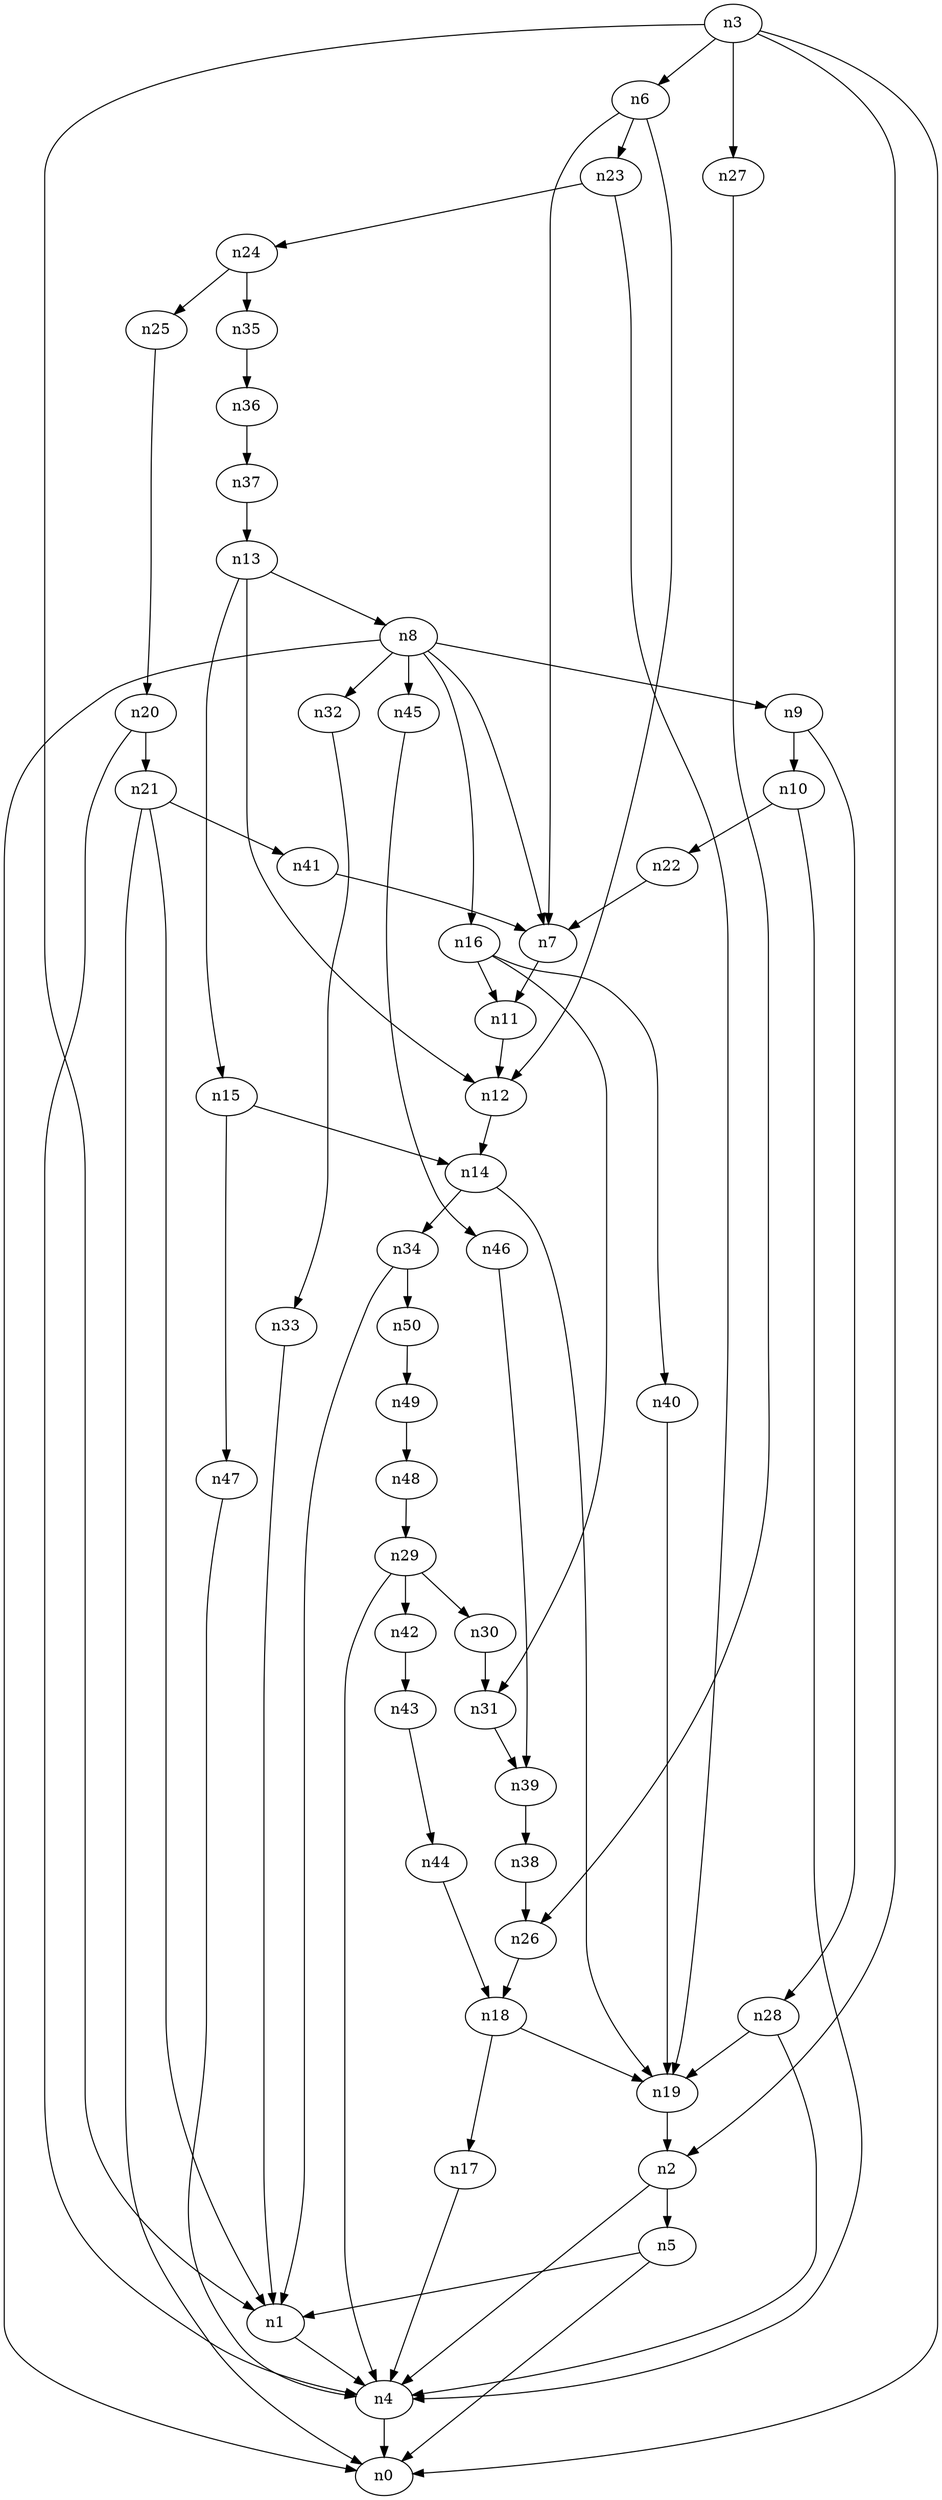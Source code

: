 digraph G {
	n1 -> n4	 [_graphml_id=e4];
	n2 -> n4	 [_graphml_id=e7];
	n2 -> n5	 [_graphml_id=e8];
	n3 -> n0	 [_graphml_id=e0];
	n3 -> n1	 [_graphml_id=e3];
	n3 -> n2	 [_graphml_id=e6];
	n3 -> n6	 [_graphml_id=e9];
	n3 -> n27	 [_graphml_id=e41];
	n4 -> n0	 [_graphml_id=e1];
	n5 -> n0	 [_graphml_id=e2];
	n5 -> n1	 [_graphml_id=e5];
	n6 -> n7	 [_graphml_id=e10];
	n6 -> n12	 [_graphml_id=e34];
	n6 -> n23	 [_graphml_id=e76];
	n7 -> n11	 [_graphml_id=e16];
	n8 -> n0	 [_graphml_id=e12];
	n8 -> n7	 [_graphml_id=e11];
	n8 -> n9	 [_graphml_id=e13];
	n8 -> n16	 [_graphml_id=e24];
	n8 -> n32	 [_graphml_id=e49];
	n8 -> n45	 [_graphml_id=e71];
	n9 -> n10	 [_graphml_id=e14];
	n9 -> n28	 [_graphml_id=e54];
	n10 -> n4	 [_graphml_id=e15];
	n10 -> n22	 [_graphml_id=e33];
	n11 -> n12	 [_graphml_id=e17];
	n12 -> n14	 [_graphml_id=e20];
	n13 -> n8	 [_graphml_id=e19];
	n13 -> n12	 [_graphml_id=e18];
	n13 -> n15	 [_graphml_id=e22];
	n14 -> n19	 [_graphml_id=e28];
	n14 -> n34	 [_graphml_id=e53];
	n15 -> n14	 [_graphml_id=e21];
	n15 -> n47	 [_graphml_id=e74];
	n16 -> n11	 [_graphml_id=e23];
	n16 -> n31	 [_graphml_id=e48];
	n16 -> n40	 [_graphml_id=e63];
	n17 -> n4	 [_graphml_id=e25];
	n18 -> n17	 [_graphml_id=e26];
	n18 -> n19	 [_graphml_id=e27];
	n19 -> n2	 [_graphml_id=e66];
	n20 -> n4	 [_graphml_id=e29];
	n20 -> n21	 [_graphml_id=e30];
	n21 -> n0	 [_graphml_id=e44];
	n21 -> n1	 [_graphml_id=e31];
	n21 -> n41	 [_graphml_id=e65];
	n22 -> n7	 [_graphml_id=e32];
	n23 -> n19	 [_graphml_id=e35];
	n23 -> n24	 [_graphml_id=e36];
	n24 -> n25	 [_graphml_id=e37];
	n24 -> n35	 [_graphml_id=e55];
	n25 -> n20	 [_graphml_id=e38];
	n26 -> n18	 [_graphml_id=e39];
	n27 -> n26	 [_graphml_id=e40];
	n28 -> n4	 [_graphml_id=e43];
	n28 -> n19	 [_graphml_id=e42];
	n29 -> n4	 [_graphml_id=e45];
	n29 -> n30	 [_graphml_id=e46];
	n29 -> n42	 [_graphml_id=e67];
	n30 -> n31	 [_graphml_id=e47];
	n31 -> n39	 [_graphml_id=e61];
	n32 -> n33	 [_graphml_id=e50];
	n33 -> n1	 [_graphml_id=e51];
	n34 -> n1	 [_graphml_id=e52];
	n34 -> n50	 [_graphml_id=e80];
	n35 -> n36	 [_graphml_id=e56];
	n36 -> n37	 [_graphml_id=e57];
	n37 -> n13	 [_graphml_id=e58];
	n38 -> n26	 [_graphml_id=e59];
	n39 -> n38	 [_graphml_id=e60];
	n40 -> n19	 [_graphml_id=e62];
	n41 -> n7	 [_graphml_id=e64];
	n42 -> n43	 [_graphml_id=e68];
	n43 -> n44	 [_graphml_id=e69];
	n44 -> n18	 [_graphml_id=e70];
	n45 -> n46	 [_graphml_id=e72];
	n46 -> n39	 [_graphml_id=e73];
	n47 -> n4	 [_graphml_id=e75];
	n48 -> n29	 [_graphml_id=e77];
	n49 -> n48	 [_graphml_id=e78];
	n50 -> n49	 [_graphml_id=e79];
}
